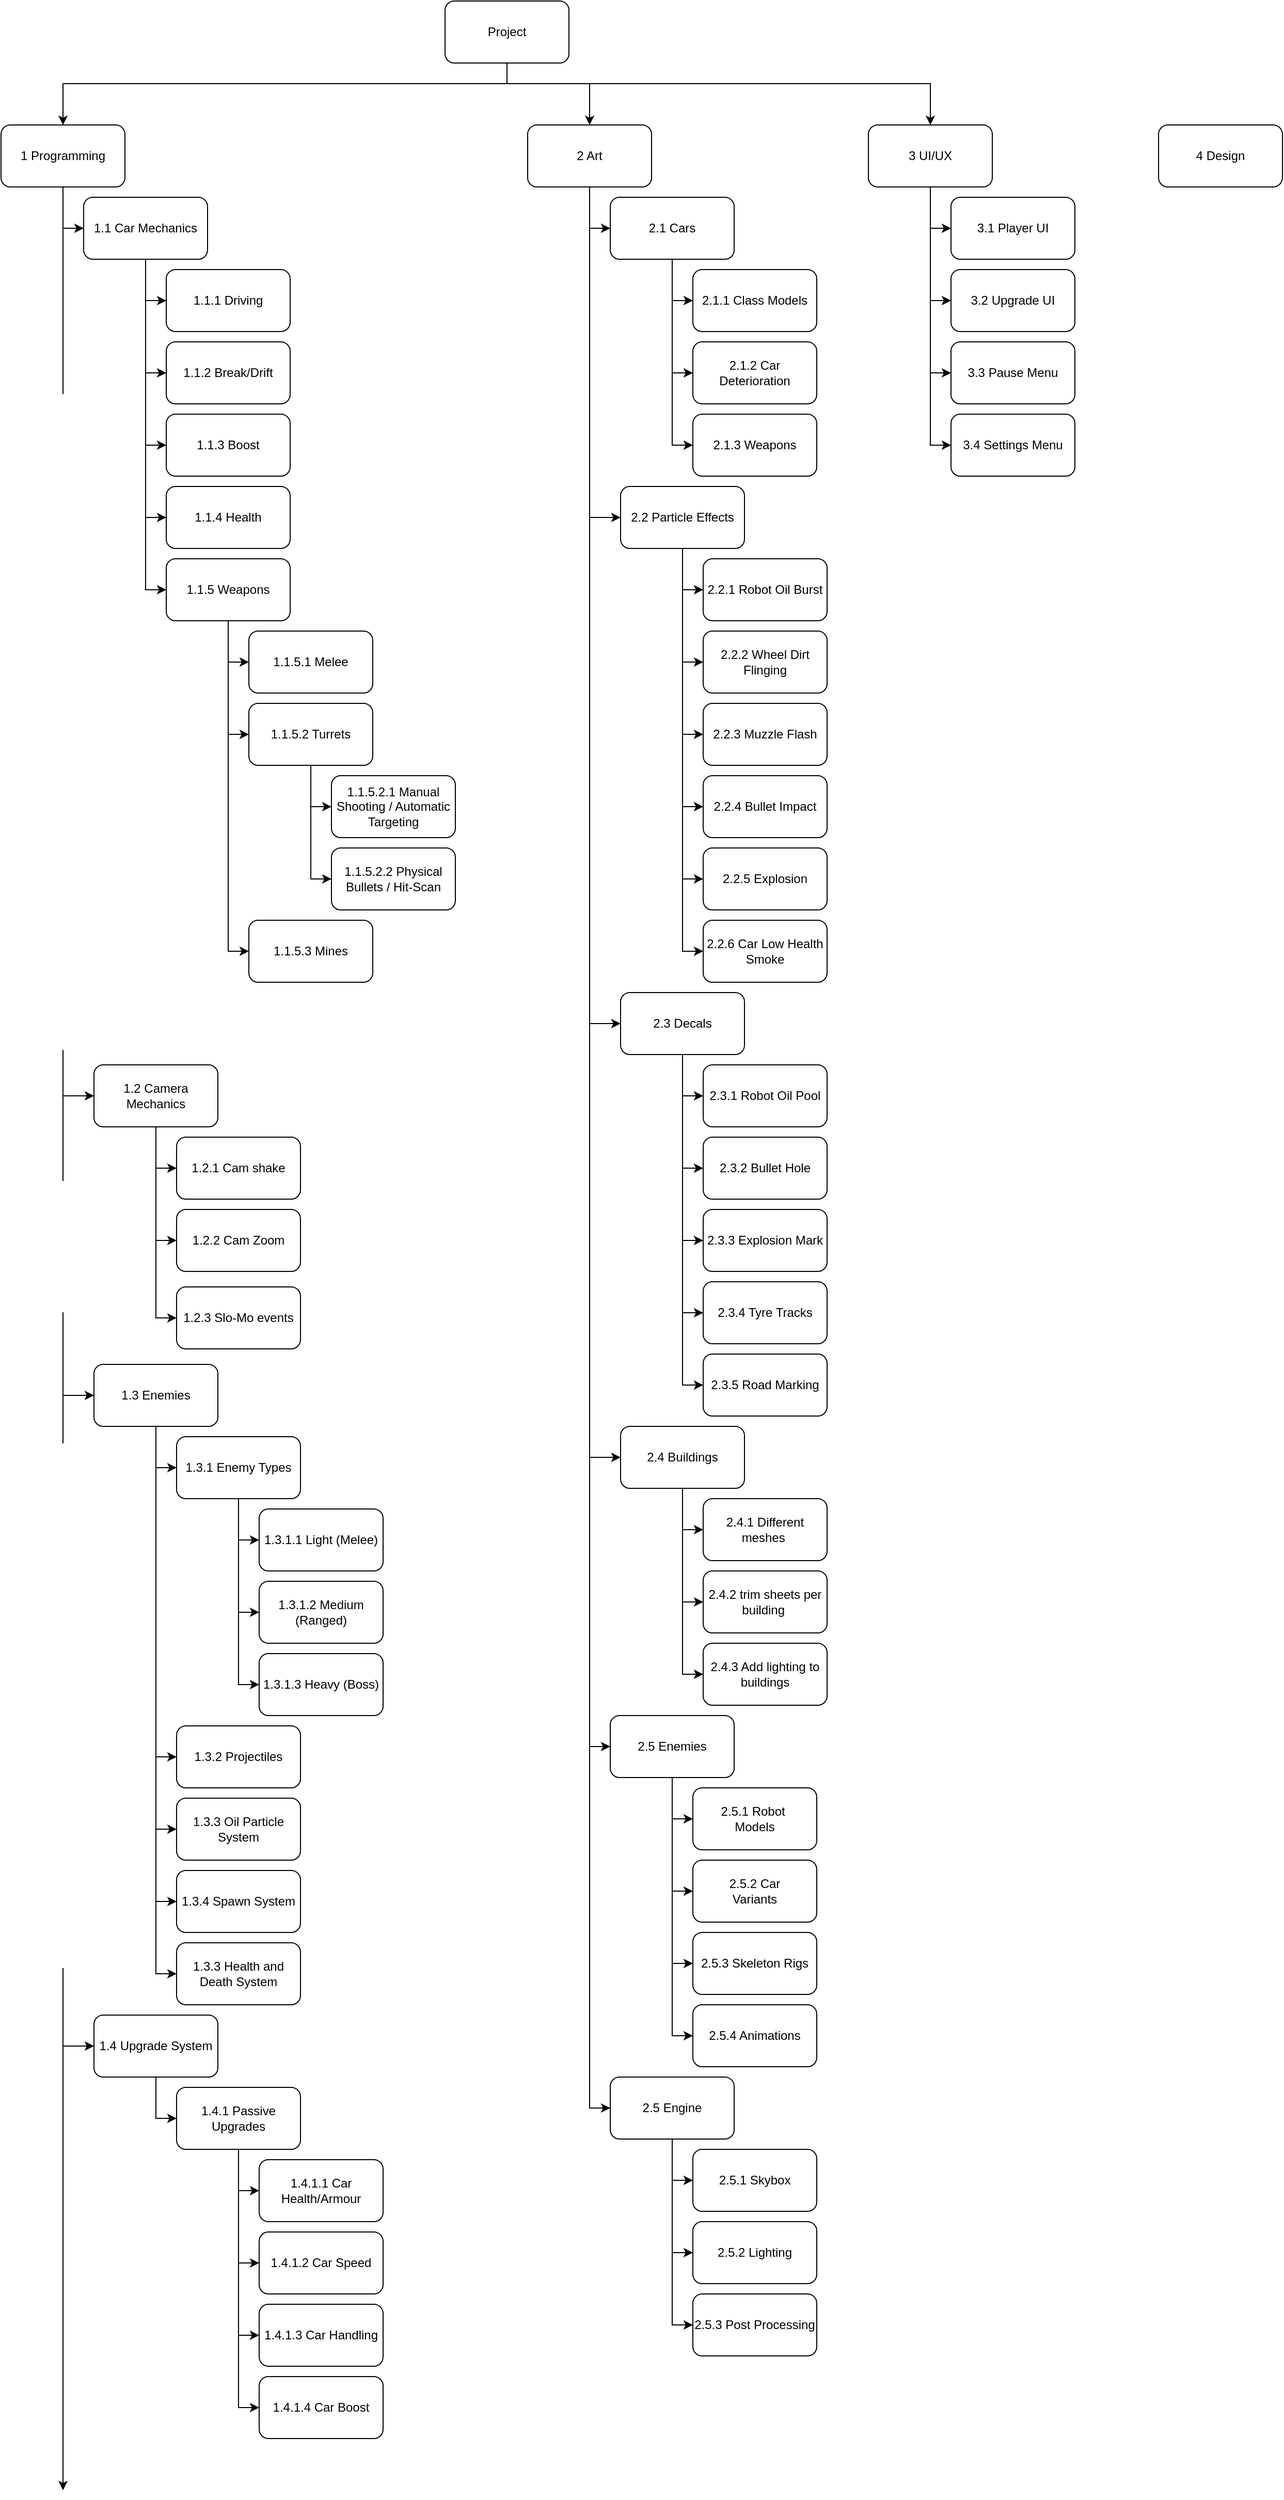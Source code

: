 <mxfile version="24.7.17">
  <diagram id="pvwwQUrMOcKolIaD9RjZ" name="Page-1">
    <mxGraphModel dx="1393" dy="763" grid="1" gridSize="10" guides="1" tooltips="1" connect="1" arrows="1" fold="1" page="1" pageScale="1" pageWidth="827" pageHeight="1169" math="0" shadow="0">
      <root>
        <mxCell id="0" />
        <mxCell id="1" parent="0" />
        <mxCell id="buFqJGUQjfIV5JwptgsI-9" style="edgeStyle=orthogonalEdgeStyle;rounded=0;orthogonalLoop=1;jettySize=auto;html=1;entryX=0;entryY=0.5;entryDx=0;entryDy=0;" parent="1" source="buFqJGUQjfIV5JwptgsI-1" target="buFqJGUQjfIV5JwptgsI-5" edge="1">
          <mxGeometry relative="1" as="geometry" />
        </mxCell>
        <mxCell id="g57Ve-lHUcN1gr9f3cv--34" style="edgeStyle=orthogonalEdgeStyle;rounded=0;orthogonalLoop=1;jettySize=auto;html=1;entryX=0;entryY=0.5;entryDx=0;entryDy=0;" parent="1" source="buFqJGUQjfIV5JwptgsI-1" target="g57Ve-lHUcN1gr9f3cv--35" edge="1">
          <mxGeometry relative="1" as="geometry">
            <mxPoint x="120" y="2000.833" as="targetPoint" />
          </mxGeometry>
        </mxCell>
        <mxCell id="g57Ve-lHUcN1gr9f3cv--50" style="edgeStyle=orthogonalEdgeStyle;rounded=0;orthogonalLoop=1;jettySize=auto;html=1;" parent="1" source="buFqJGUQjfIV5JwptgsI-1" edge="1">
          <mxGeometry relative="1" as="geometry">
            <mxPoint x="120" y="2410" as="targetPoint" />
          </mxGeometry>
        </mxCell>
        <mxCell id="buFqJGUQjfIV5JwptgsI-1" value="1 Programming" style="rounded=1;whiteSpace=wrap;html=1;" parent="1" vertex="1">
          <mxGeometry x="60" y="120" width="120" height="60" as="geometry" />
        </mxCell>
        <mxCell id="tWt80_bKlkRKH3--Gsll-1" style="edgeStyle=orthogonalEdgeStyle;rounded=0;orthogonalLoop=1;jettySize=auto;html=1;exitX=0.5;exitY=1;exitDx=0;exitDy=0;entryX=0;entryY=0.5;entryDx=0;entryDy=0;" parent="1" source="buFqJGUQjfIV5JwptgsI-2" target="tWt80_bKlkRKH3--Gsll-2" edge="1">
          <mxGeometry relative="1" as="geometry">
            <mxPoint x="630" y="1321" as="targetPoint" />
          </mxGeometry>
        </mxCell>
        <mxCell id="Zm_NxnUprEpSF7YcfMTa-1" style="edgeStyle=orthogonalEdgeStyle;rounded=0;orthogonalLoop=1;jettySize=auto;html=1;entryX=0;entryY=0.5;entryDx=0;entryDy=0;" edge="1" parent="1" source="buFqJGUQjfIV5JwptgsI-2" target="Zm_NxnUprEpSF7YcfMTa-2">
          <mxGeometry relative="1" as="geometry">
            <mxPoint x="630" y="1680" as="targetPoint" />
          </mxGeometry>
        </mxCell>
        <mxCell id="Zm_NxnUprEpSF7YcfMTa-15" style="edgeStyle=orthogonalEdgeStyle;rounded=0;orthogonalLoop=1;jettySize=auto;html=1;entryX=0;entryY=0.5;entryDx=0;entryDy=0;" edge="1" parent="1" source="buFqJGUQjfIV5JwptgsI-2" target="Zm_NxnUprEpSF7YcfMTa-16">
          <mxGeometry relative="1" as="geometry">
            <mxPoint x="630" y="2080" as="targetPoint" />
          </mxGeometry>
        </mxCell>
        <mxCell id="buFqJGUQjfIV5JwptgsI-2" value="2 Art" style="rounded=1;whiteSpace=wrap;html=1;" parent="1" vertex="1">
          <mxGeometry x="570" y="120" width="120" height="60" as="geometry" />
        </mxCell>
        <mxCell id="buFqJGUQjfIV5JwptgsI-3" value="3 UI/UX" style="rounded=1;whiteSpace=wrap;html=1;" parent="1" vertex="1">
          <mxGeometry x="900" y="120" width="120" height="60" as="geometry" />
        </mxCell>
        <mxCell id="buFqJGUQjfIV5JwptgsI-4" value="4 Design" style="rounded=1;whiteSpace=wrap;html=1;" parent="1" vertex="1">
          <mxGeometry x="1181" y="120" width="120" height="60" as="geometry" />
        </mxCell>
        <mxCell id="buFqJGUQjfIV5JwptgsI-17" value="" style="edgeStyle=orthogonalEdgeStyle;rounded=0;orthogonalLoop=1;jettySize=auto;html=1;entryX=0;entryY=0.5;entryDx=0;entryDy=0;" parent="1" source="buFqJGUQjfIV5JwptgsI-5" target="buFqJGUQjfIV5JwptgsI-16" edge="1">
          <mxGeometry relative="1" as="geometry" />
        </mxCell>
        <mxCell id="buFqJGUQjfIV5JwptgsI-5" value="1.1 Car Mechanics" style="rounded=1;whiteSpace=wrap;html=1;" parent="1" vertex="1">
          <mxGeometry x="140" y="190" width="120" height="60" as="geometry" />
        </mxCell>
        <mxCell id="buFqJGUQjfIV5JwptgsI-6" value="Project" style="rounded=1;whiteSpace=wrap;html=1;" parent="1" vertex="1">
          <mxGeometry x="490" width="120" height="60" as="geometry" />
        </mxCell>
        <mxCell id="buFqJGUQjfIV5JwptgsI-8" value="" style="endArrow=classic;html=1;rounded=0;exitX=0.5;exitY=1;exitDx=0;exitDy=0;entryX=0.5;entryY=0;entryDx=0;entryDy=0;" parent="1" source="buFqJGUQjfIV5JwptgsI-6" target="buFqJGUQjfIV5JwptgsI-1" edge="1">
          <mxGeometry width="50" height="50" relative="1" as="geometry">
            <mxPoint x="500" y="240" as="sourcePoint" />
            <mxPoint x="550" y="190" as="targetPoint" />
            <Array as="points">
              <mxPoint x="550" y="80" />
              <mxPoint x="120" y="80" />
            </Array>
          </mxGeometry>
        </mxCell>
        <mxCell id="buFqJGUQjfIV5JwptgsI-16" value="1.1.1 Driving" style="rounded=1;whiteSpace=wrap;html=1;" parent="1" vertex="1">
          <mxGeometry x="220" y="260" width="120" height="60" as="geometry" />
        </mxCell>
        <mxCell id="buFqJGUQjfIV5JwptgsI-18" value="" style="edgeStyle=orthogonalEdgeStyle;rounded=0;orthogonalLoop=1;jettySize=auto;html=1;entryX=0;entryY=0.5;entryDx=0;entryDy=0;exitX=0.5;exitY=1;exitDx=0;exitDy=0;" parent="1" source="buFqJGUQjfIV5JwptgsI-5" target="buFqJGUQjfIV5JwptgsI-19" edge="1">
          <mxGeometry relative="1" as="geometry">
            <mxPoint x="200" y="330" as="sourcePoint" />
          </mxGeometry>
        </mxCell>
        <mxCell id="buFqJGUQjfIV5JwptgsI-19" value="1.1.2 Break/Drift" style="rounded=1;whiteSpace=wrap;html=1;" parent="1" vertex="1">
          <mxGeometry x="220" y="330" width="120" height="60" as="geometry" />
        </mxCell>
        <mxCell id="buFqJGUQjfIV5JwptgsI-20" value="" style="edgeStyle=orthogonalEdgeStyle;rounded=0;orthogonalLoop=1;jettySize=auto;html=1;entryX=0;entryY=0.5;entryDx=0;entryDy=0;exitX=0.5;exitY=1;exitDx=0;exitDy=0;" parent="1" source="buFqJGUQjfIV5JwptgsI-5" target="buFqJGUQjfIV5JwptgsI-21" edge="1">
          <mxGeometry relative="1" as="geometry">
            <mxPoint x="200" y="400" as="sourcePoint" />
          </mxGeometry>
        </mxCell>
        <mxCell id="buFqJGUQjfIV5JwptgsI-21" value="1.1.3 Boost" style="rounded=1;whiteSpace=wrap;html=1;" parent="1" vertex="1">
          <mxGeometry x="220" y="400" width="120" height="60" as="geometry" />
        </mxCell>
        <mxCell id="buFqJGUQjfIV5JwptgsI-22" value="" style="edgeStyle=orthogonalEdgeStyle;rounded=0;orthogonalLoop=1;jettySize=auto;html=1;entryX=0;entryY=0.5;entryDx=0;entryDy=0;exitX=0.5;exitY=1;exitDx=0;exitDy=0;" parent="1" source="buFqJGUQjfIV5JwptgsI-5" target="buFqJGUQjfIV5JwptgsI-23" edge="1">
          <mxGeometry relative="1" as="geometry">
            <mxPoint x="200" y="450" as="sourcePoint" />
          </mxGeometry>
        </mxCell>
        <mxCell id="buFqJGUQjfIV5JwptgsI-23" value="1.1.4 Health" style="rounded=1;whiteSpace=wrap;html=1;" parent="1" vertex="1">
          <mxGeometry x="220" y="470" width="120" height="60" as="geometry" />
        </mxCell>
        <mxCell id="buFqJGUQjfIV5JwptgsI-24" value="" style="edgeStyle=orthogonalEdgeStyle;rounded=0;orthogonalLoop=1;jettySize=auto;html=1;entryX=0;entryY=0.5;entryDx=0;entryDy=0;exitX=0.5;exitY=1;exitDx=0;exitDy=0;" parent="1" source="buFqJGUQjfIV5JwptgsI-5" target="buFqJGUQjfIV5JwptgsI-25" edge="1">
          <mxGeometry relative="1" as="geometry">
            <mxPoint x="210" y="560" as="sourcePoint" />
          </mxGeometry>
        </mxCell>
        <mxCell id="buFqJGUQjfIV5JwptgsI-25" value="1.1.5 Weapons" style="rounded=1;whiteSpace=wrap;html=1;" parent="1" vertex="1">
          <mxGeometry x="220" y="540" width="120" height="60" as="geometry" />
        </mxCell>
        <mxCell id="buFqJGUQjfIV5JwptgsI-26" value="" style="edgeStyle=orthogonalEdgeStyle;rounded=0;orthogonalLoop=1;jettySize=auto;html=1;entryX=0;entryY=0.5;entryDx=0;entryDy=0;exitX=0.5;exitY=1;exitDx=0;exitDy=0;" parent="1" source="buFqJGUQjfIV5JwptgsI-25" target="buFqJGUQjfIV5JwptgsI-27" edge="1">
          <mxGeometry relative="1" as="geometry">
            <mxPoint x="274" y="610" as="sourcePoint" />
          </mxGeometry>
        </mxCell>
        <mxCell id="buFqJGUQjfIV5JwptgsI-27" value="1.1.5.1 Melee" style="rounded=1;whiteSpace=wrap;html=1;" parent="1" vertex="1">
          <mxGeometry x="300" y="610" width="120" height="60" as="geometry" />
        </mxCell>
        <mxCell id="buFqJGUQjfIV5JwptgsI-28" value="" style="edgeStyle=orthogonalEdgeStyle;rounded=0;orthogonalLoop=1;jettySize=auto;html=1;entryX=0;entryY=0.5;entryDx=0;entryDy=0;exitX=0.5;exitY=1;exitDx=0;exitDy=0;" parent="1" source="buFqJGUQjfIV5JwptgsI-25" target="buFqJGUQjfIV5JwptgsI-29" edge="1">
          <mxGeometry relative="1" as="geometry">
            <mxPoint x="280" y="670" as="sourcePoint" />
          </mxGeometry>
        </mxCell>
        <mxCell id="buFqJGUQjfIV5JwptgsI-29" value="1.1.5.2 Turrets" style="rounded=1;whiteSpace=wrap;html=1;" parent="1" vertex="1">
          <mxGeometry x="300" y="680" width="120" height="60" as="geometry" />
        </mxCell>
        <mxCell id="buFqJGUQjfIV5JwptgsI-30" value="" style="edgeStyle=orthogonalEdgeStyle;rounded=0;orthogonalLoop=1;jettySize=auto;html=1;entryX=0;entryY=0.5;entryDx=0;entryDy=0;exitX=0.5;exitY=1;exitDx=0;exitDy=0;" parent="1" source="buFqJGUQjfIV5JwptgsI-2" target="buFqJGUQjfIV5JwptgsI-31" edge="1">
          <mxGeometry relative="1" as="geometry">
            <mxPoint x="630" y="290" as="sourcePoint" />
          </mxGeometry>
        </mxCell>
        <mxCell id="buFqJGUQjfIV5JwptgsI-31" value="2.1 Cars" style="rounded=1;whiteSpace=wrap;html=1;" parent="1" vertex="1">
          <mxGeometry x="650" y="190" width="120" height="60" as="geometry" />
        </mxCell>
        <mxCell id="buFqJGUQjfIV5JwptgsI-34" value="" style="edgeStyle=orthogonalEdgeStyle;rounded=0;orthogonalLoop=1;jettySize=auto;html=1;entryX=0;entryY=0.5;entryDx=0;entryDy=0;exitX=0.5;exitY=1;exitDx=0;exitDy=0;" parent="1" source="buFqJGUQjfIV5JwptgsI-31" target="buFqJGUQjfIV5JwptgsI-35" edge="1">
          <mxGeometry relative="1" as="geometry">
            <mxPoint x="700" y="270" as="sourcePoint" />
          </mxGeometry>
        </mxCell>
        <mxCell id="buFqJGUQjfIV5JwptgsI-35" value="2.1.1 Class Models" style="rounded=1;whiteSpace=wrap;html=1;" parent="1" vertex="1">
          <mxGeometry x="730" y="260" width="120" height="60" as="geometry" />
        </mxCell>
        <mxCell id="buFqJGUQjfIV5JwptgsI-36" value="" style="edgeStyle=orthogonalEdgeStyle;rounded=0;orthogonalLoop=1;jettySize=auto;html=1;entryX=0;entryY=0.5;entryDx=0;entryDy=0;exitX=0.5;exitY=1;exitDx=0;exitDy=0;" parent="1" source="buFqJGUQjfIV5JwptgsI-31" target="buFqJGUQjfIV5JwptgsI-37" edge="1">
          <mxGeometry relative="1" as="geometry">
            <mxPoint x="710" y="320" as="sourcePoint" />
          </mxGeometry>
        </mxCell>
        <mxCell id="buFqJGUQjfIV5JwptgsI-37" value="2.1.2 Car Deterioration" style="rounded=1;whiteSpace=wrap;html=1;" parent="1" vertex="1">
          <mxGeometry x="730" y="330" width="120" height="60" as="geometry" />
        </mxCell>
        <mxCell id="buFqJGUQjfIV5JwptgsI-38" value="" style="edgeStyle=orthogonalEdgeStyle;rounded=0;orthogonalLoop=1;jettySize=auto;html=1;entryX=0;entryY=0.5;entryDx=0;entryDy=0;exitX=0.5;exitY=1;exitDx=0;exitDy=0;" parent="1" source="buFqJGUQjfIV5JwptgsI-31" target="buFqJGUQjfIV5JwptgsI-39" edge="1">
          <mxGeometry relative="1" as="geometry">
            <mxPoint x="710" y="390" as="sourcePoint" />
          </mxGeometry>
        </mxCell>
        <mxCell id="buFqJGUQjfIV5JwptgsI-39" value="2.1.3 Weapons" style="rounded=1;whiteSpace=wrap;html=1;" parent="1" vertex="1">
          <mxGeometry x="730" y="400" width="120" height="60" as="geometry" />
        </mxCell>
        <mxCell id="2qCj0dNmz67mReh1wG9u-1" value="" style="edgeStyle=orthogonalEdgeStyle;rounded=0;orthogonalLoop=1;jettySize=auto;html=1;entryX=0;entryY=0.5;entryDx=0;entryDy=0;exitX=0.5;exitY=1;exitDx=0;exitDy=0;" parent="1" source="buFqJGUQjfIV5JwptgsI-29" target="2qCj0dNmz67mReh1wG9u-2" edge="1">
          <mxGeometry relative="1" as="geometry">
            <mxPoint x="344" y="770" as="sourcePoint" />
          </mxGeometry>
        </mxCell>
        <mxCell id="2qCj0dNmz67mReh1wG9u-2" value="1.1.5.2.1 Manual Shooting / Automatic Targeting" style="rounded=1;whiteSpace=wrap;html=1;" parent="1" vertex="1">
          <mxGeometry x="380" y="750" width="120" height="60" as="geometry" />
        </mxCell>
        <mxCell id="2qCj0dNmz67mReh1wG9u-3" value="" style="edgeStyle=orthogonalEdgeStyle;rounded=0;orthogonalLoop=1;jettySize=auto;html=1;entryX=0;entryY=0.5;entryDx=0;entryDy=0;exitX=0.5;exitY=1;exitDx=0;exitDy=0;" parent="1" source="buFqJGUQjfIV5JwptgsI-29" target="2qCj0dNmz67mReh1wG9u-4" edge="1">
          <mxGeometry relative="1" as="geometry">
            <mxPoint x="360" y="810" as="sourcePoint" />
          </mxGeometry>
        </mxCell>
        <mxCell id="2qCj0dNmz67mReh1wG9u-4" value="1.1.5.2.2 Physical Bullets / Hit-Scan" style="rounded=1;whiteSpace=wrap;html=1;" parent="1" vertex="1">
          <mxGeometry x="380" y="820" width="120" height="60" as="geometry" />
        </mxCell>
        <mxCell id="2qCj0dNmz67mReh1wG9u-5" value="" style="edgeStyle=orthogonalEdgeStyle;rounded=0;orthogonalLoop=1;jettySize=auto;html=1;entryX=0;entryY=0.5;entryDx=0;entryDy=0;exitX=0.5;exitY=1;exitDx=0;exitDy=0;" parent="1" source="buFqJGUQjfIV5JwptgsI-25" target="2qCj0dNmz67mReh1wG9u-6" edge="1">
          <mxGeometry relative="1" as="geometry">
            <mxPoint x="280" y="810" as="sourcePoint" />
          </mxGeometry>
        </mxCell>
        <mxCell id="2qCj0dNmz67mReh1wG9u-6" value="1.1.5.3 Mines" style="rounded=1;whiteSpace=wrap;html=1;" parent="1" vertex="1">
          <mxGeometry x="300" y="890" width="120" height="60" as="geometry" />
        </mxCell>
        <mxCell id="2qCj0dNmz67mReh1wG9u-7" value="" style="edgeStyle=orthogonalEdgeStyle;rounded=0;orthogonalLoop=1;jettySize=auto;html=1;entryX=0;entryY=0.5;entryDx=0;entryDy=0;exitX=0.5;exitY=1;exitDx=0;exitDy=0;" parent="1" source="buFqJGUQjfIV5JwptgsI-1" target="2qCj0dNmz67mReh1wG9u-8" edge="1">
          <mxGeometry relative="1" as="geometry">
            <mxPoint x="40" y="1520.0" as="sourcePoint" />
          </mxGeometry>
        </mxCell>
        <mxCell id="g57Ve-lHUcN1gr9f3cv--31" style="edgeStyle=orthogonalEdgeStyle;rounded=0;orthogonalLoop=1;jettySize=auto;html=1;entryX=0;entryY=0.5;entryDx=0;entryDy=0;" parent="1" source="2qCj0dNmz67mReh1wG9u-8" target="g57Ve-lHUcN1gr9f3cv--29" edge="1">
          <mxGeometry relative="1" as="geometry" />
        </mxCell>
        <mxCell id="g57Ve-lHUcN1gr9f3cv--33" style="edgeStyle=orthogonalEdgeStyle;rounded=0;orthogonalLoop=1;jettySize=auto;html=1;entryX=0;entryY=0.5;entryDx=0;entryDy=0;" parent="1" source="2qCj0dNmz67mReh1wG9u-8" target="g57Ve-lHUcN1gr9f3cv--32" edge="1">
          <mxGeometry relative="1" as="geometry" />
        </mxCell>
        <mxCell id="2qCj0dNmz67mReh1wG9u-8" value="1.3 Enemies" style="rounded=1;whiteSpace=wrap;html=1;" parent="1" vertex="1">
          <mxGeometry x="150" y="1320" width="120" height="60" as="geometry" />
        </mxCell>
        <mxCell id="2qCj0dNmz67mReh1wG9u-9" value="" style="edgeStyle=orthogonalEdgeStyle;rounded=0;orthogonalLoop=1;jettySize=auto;html=1;entryX=0;entryY=0.5;entryDx=0;entryDy=0;exitX=0.5;exitY=1;exitDx=0;exitDy=0;" parent="1" source="buFqJGUQjfIV5JwptgsI-2" target="2qCj0dNmz67mReh1wG9u-10" edge="1">
          <mxGeometry relative="1" as="geometry">
            <mxPoint x="640" y="460" as="sourcePoint" />
          </mxGeometry>
        </mxCell>
        <mxCell id="2qCj0dNmz67mReh1wG9u-10" value="2.2 Particle Effects" style="rounded=1;whiteSpace=wrap;html=1;" parent="1" vertex="1">
          <mxGeometry x="660" y="470" width="120" height="60" as="geometry" />
        </mxCell>
        <mxCell id="2qCj0dNmz67mReh1wG9u-11" value="" style="edgeStyle=orthogonalEdgeStyle;rounded=0;orthogonalLoop=1;jettySize=auto;html=1;entryX=0;entryY=0.5;entryDx=0;entryDy=0;exitX=0.5;exitY=1;exitDx=0;exitDy=0;" parent="1" source="2qCj0dNmz67mReh1wG9u-10" target="2qCj0dNmz67mReh1wG9u-12" edge="1">
          <mxGeometry relative="1" as="geometry">
            <mxPoint x="720" y="530" as="sourcePoint" />
          </mxGeometry>
        </mxCell>
        <mxCell id="2qCj0dNmz67mReh1wG9u-12" value="2.2.1 Robot Oil Burst" style="rounded=1;whiteSpace=wrap;html=1;" parent="1" vertex="1">
          <mxGeometry x="740" y="540" width="120" height="60" as="geometry" />
        </mxCell>
        <mxCell id="2qCj0dNmz67mReh1wG9u-13" value="" style="edgeStyle=orthogonalEdgeStyle;rounded=0;orthogonalLoop=1;jettySize=auto;html=1;entryX=0;entryY=0.5;entryDx=0;entryDy=0;exitX=0.5;exitY=1;exitDx=0;exitDy=0;" parent="1" source="2qCj0dNmz67mReh1wG9u-10" target="2qCj0dNmz67mReh1wG9u-14" edge="1">
          <mxGeometry relative="1" as="geometry">
            <mxPoint x="720" y="600" as="sourcePoint" />
          </mxGeometry>
        </mxCell>
        <mxCell id="2qCj0dNmz67mReh1wG9u-14" value="2.2.2 Wheel Dirt Flinging" style="rounded=1;whiteSpace=wrap;html=1;" parent="1" vertex="1">
          <mxGeometry x="740" y="610" width="120" height="60" as="geometry" />
        </mxCell>
        <mxCell id="2qCj0dNmz67mReh1wG9u-15" value="" style="edgeStyle=orthogonalEdgeStyle;rounded=0;orthogonalLoop=1;jettySize=auto;html=1;entryX=0;entryY=0.5;entryDx=0;entryDy=0;exitX=0.5;exitY=1;exitDx=0;exitDy=0;" parent="1" source="2qCj0dNmz67mReh1wG9u-10" target="2qCj0dNmz67mReh1wG9u-16" edge="1">
          <mxGeometry relative="1" as="geometry">
            <mxPoint x="720" y="670" as="sourcePoint" />
          </mxGeometry>
        </mxCell>
        <mxCell id="2qCj0dNmz67mReh1wG9u-16" value="2.2.3 Muzzle Flash" style="rounded=1;whiteSpace=wrap;html=1;" parent="1" vertex="1">
          <mxGeometry x="740" y="680" width="120" height="60" as="geometry" />
        </mxCell>
        <mxCell id="2qCj0dNmz67mReh1wG9u-17" value="" style="edgeStyle=orthogonalEdgeStyle;rounded=0;orthogonalLoop=1;jettySize=auto;html=1;entryX=0;entryY=0.5;entryDx=0;entryDy=0;exitX=0.5;exitY=1;exitDx=0;exitDy=0;" parent="1" source="2qCj0dNmz67mReh1wG9u-10" target="2qCj0dNmz67mReh1wG9u-18" edge="1">
          <mxGeometry relative="1" as="geometry">
            <mxPoint x="720" y="740" as="sourcePoint" />
          </mxGeometry>
        </mxCell>
        <mxCell id="2qCj0dNmz67mReh1wG9u-18" value="2.2.4 Bullet Impact" style="rounded=1;whiteSpace=wrap;html=1;" parent="1" vertex="1">
          <mxGeometry x="740" y="750" width="120" height="60" as="geometry" />
        </mxCell>
        <mxCell id="2qCj0dNmz67mReh1wG9u-19" value="" style="edgeStyle=orthogonalEdgeStyle;rounded=0;orthogonalLoop=1;jettySize=auto;html=1;entryX=0;entryY=0.5;entryDx=0;entryDy=0;exitX=0.5;exitY=1;exitDx=0;exitDy=0;" parent="1" source="2qCj0dNmz67mReh1wG9u-10" target="2qCj0dNmz67mReh1wG9u-20" edge="1">
          <mxGeometry relative="1" as="geometry">
            <mxPoint x="720" y="810" as="sourcePoint" />
          </mxGeometry>
        </mxCell>
        <mxCell id="2qCj0dNmz67mReh1wG9u-20" value="2.2.5 Explosion" style="rounded=1;whiteSpace=wrap;html=1;" parent="1" vertex="1">
          <mxGeometry x="740" y="820" width="120" height="60" as="geometry" />
        </mxCell>
        <mxCell id="2qCj0dNmz67mReh1wG9u-21" value="" style="edgeStyle=orthogonalEdgeStyle;rounded=0;orthogonalLoop=1;jettySize=auto;html=1;entryX=0;entryY=0.5;entryDx=0;entryDy=0;exitX=0.5;exitY=1;exitDx=0;exitDy=0;" parent="1" source="buFqJGUQjfIV5JwptgsI-2" target="2qCj0dNmz67mReh1wG9u-22" edge="1">
          <mxGeometry relative="1" as="geometry">
            <mxPoint x="630" y="600" as="sourcePoint" />
          </mxGeometry>
        </mxCell>
        <mxCell id="Zm_NxnUprEpSF7YcfMTa-13" style="edgeStyle=orthogonalEdgeStyle;rounded=0;orthogonalLoop=1;jettySize=auto;html=1;entryX=0;entryY=0.5;entryDx=0;entryDy=0;" edge="1" parent="1" source="2qCj0dNmz67mReh1wG9u-22" target="Zm_NxnUprEpSF7YcfMTa-14">
          <mxGeometry relative="1" as="geometry">
            <mxPoint x="720" y="1340" as="targetPoint" />
          </mxGeometry>
        </mxCell>
        <mxCell id="2qCj0dNmz67mReh1wG9u-22" value="2.3 Decals" style="rounded=1;whiteSpace=wrap;html=1;" parent="1" vertex="1">
          <mxGeometry x="660" y="960" width="120" height="60" as="geometry" />
        </mxCell>
        <mxCell id="2qCj0dNmz67mReh1wG9u-23" value="" style="edgeStyle=orthogonalEdgeStyle;rounded=0;orthogonalLoop=1;jettySize=auto;html=1;entryX=0;entryY=0.5;entryDx=0;entryDy=0;exitX=0.5;exitY=1;exitDx=0;exitDy=0;" parent="1" source="2qCj0dNmz67mReh1wG9u-22" target="2qCj0dNmz67mReh1wG9u-24" edge="1">
          <mxGeometry relative="1" as="geometry">
            <mxPoint x="700" y="1050" as="sourcePoint" />
          </mxGeometry>
        </mxCell>
        <mxCell id="2qCj0dNmz67mReh1wG9u-24" value="2.3.1 Robot Oil Pool" style="rounded=1;whiteSpace=wrap;html=1;" parent="1" vertex="1">
          <mxGeometry x="740" y="1030" width="120" height="60" as="geometry" />
        </mxCell>
        <mxCell id="2qCj0dNmz67mReh1wG9u-25" value="" style="edgeStyle=orthogonalEdgeStyle;rounded=0;orthogonalLoop=1;jettySize=auto;html=1;entryX=0;entryY=0.5;entryDx=0;entryDy=0;exitX=0.5;exitY=1;exitDx=0;exitDy=0;" parent="1" source="2qCj0dNmz67mReh1wG9u-22" target="2qCj0dNmz67mReh1wG9u-26" edge="1">
          <mxGeometry relative="1" as="geometry">
            <mxPoint x="720" y="1090" as="sourcePoint" />
          </mxGeometry>
        </mxCell>
        <mxCell id="2qCj0dNmz67mReh1wG9u-26" value="2.3.2 Bullet Hole" style="rounded=1;whiteSpace=wrap;html=1;" parent="1" vertex="1">
          <mxGeometry x="740" y="1100" width="120" height="60" as="geometry" />
        </mxCell>
        <mxCell id="2qCj0dNmz67mReh1wG9u-27" value="" style="edgeStyle=orthogonalEdgeStyle;rounded=0;orthogonalLoop=1;jettySize=auto;html=1;entryX=0;entryY=0.5;entryDx=0;entryDy=0;exitX=0.5;exitY=1;exitDx=0;exitDy=0;" parent="1" source="2qCj0dNmz67mReh1wG9u-22" target="2qCj0dNmz67mReh1wG9u-28" edge="1">
          <mxGeometry relative="1" as="geometry">
            <mxPoint x="720" y="1160" as="sourcePoint" />
          </mxGeometry>
        </mxCell>
        <mxCell id="2qCj0dNmz67mReh1wG9u-28" value="2.3.3 Explosion Mark" style="rounded=1;whiteSpace=wrap;html=1;" parent="1" vertex="1">
          <mxGeometry x="740" y="1170" width="120" height="60" as="geometry" />
        </mxCell>
        <mxCell id="2qCj0dNmz67mReh1wG9u-29" value="" style="edgeStyle=orthogonalEdgeStyle;rounded=0;orthogonalLoop=1;jettySize=auto;html=1;entryX=0;entryY=0.5;entryDx=0;entryDy=0;exitX=0.5;exitY=1;exitDx=0;exitDy=0;" parent="1" source="2qCj0dNmz67mReh1wG9u-22" target="2qCj0dNmz67mReh1wG9u-30" edge="1">
          <mxGeometry relative="1" as="geometry">
            <mxPoint x="720" y="1230" as="sourcePoint" />
          </mxGeometry>
        </mxCell>
        <mxCell id="2qCj0dNmz67mReh1wG9u-30" value="2.3.4 Tyre Tracks" style="rounded=1;whiteSpace=wrap;html=1;" parent="1" vertex="1">
          <mxGeometry x="740" y="1240" width="120" height="60" as="geometry" />
        </mxCell>
        <mxCell id="tWt80_bKlkRKH3--Gsll-6" style="edgeStyle=orthogonalEdgeStyle;rounded=0;orthogonalLoop=1;jettySize=auto;html=1;exitX=0.5;exitY=1;exitDx=0;exitDy=0;entryX=0;entryY=0.5;entryDx=0;entryDy=0;" parent="1" source="tWt80_bKlkRKH3--Gsll-2" target="tWt80_bKlkRKH3--Gsll-5" edge="1">
          <mxGeometry relative="1" as="geometry" />
        </mxCell>
        <mxCell id="tWt80_bKlkRKH3--Gsll-9" style="edgeStyle=orthogonalEdgeStyle;rounded=0;orthogonalLoop=1;jettySize=auto;html=1;exitX=0.5;exitY=1;exitDx=0;exitDy=0;entryX=0;entryY=0.5;entryDx=0;entryDy=0;" parent="1" source="tWt80_bKlkRKH3--Gsll-2" target="tWt80_bKlkRKH3--Gsll-8" edge="1">
          <mxGeometry relative="1" as="geometry" />
        </mxCell>
        <mxCell id="tWt80_bKlkRKH3--Gsll-10" style="edgeStyle=orthogonalEdgeStyle;rounded=0;orthogonalLoop=1;jettySize=auto;html=1;exitX=0.5;exitY=1;exitDx=0;exitDy=0;entryX=0;entryY=0.5;entryDx=0;entryDy=0;" parent="1" source="tWt80_bKlkRKH3--Gsll-2" target="tWt80_bKlkRKH3--Gsll-11" edge="1">
          <mxGeometry relative="1" as="geometry">
            <mxPoint x="720" y="1570" as="targetPoint" />
          </mxGeometry>
        </mxCell>
        <mxCell id="tWt80_bKlkRKH3--Gsll-2" value="2.4 Buildings" style="rounded=1;whiteSpace=wrap;html=1;" parent="1" vertex="1">
          <mxGeometry x="660" y="1380" width="120" height="60" as="geometry" />
        </mxCell>
        <mxCell id="tWt80_bKlkRKH3--Gsll-5" value="2.4.1 Different meshes&amp;nbsp;" style="rounded=1;whiteSpace=wrap;html=1;" parent="1" vertex="1">
          <mxGeometry x="740" y="1450" width="120" height="60" as="geometry" />
        </mxCell>
        <mxCell id="tWt80_bKlkRKH3--Gsll-8" value="2.4.2 trim sheets per building&amp;nbsp;" style="rounded=1;whiteSpace=wrap;html=1;" parent="1" vertex="1">
          <mxGeometry x="740" y="1520" width="120" height="60" as="geometry" />
        </mxCell>
        <mxCell id="tWt80_bKlkRKH3--Gsll-11" value="2.4.3 Add lighting to buildings" style="rounded=1;whiteSpace=wrap;html=1;" parent="1" vertex="1">
          <mxGeometry x="740" y="1590" width="120" height="60" as="geometry" />
        </mxCell>
        <mxCell id="I1aEzilDOxCqesVj3jfa-1" style="edgeStyle=orthogonalEdgeStyle;rounded=0;orthogonalLoop=1;jettySize=auto;html=1;entryX=0;entryY=0.5;entryDx=0;entryDy=0;exitX=0.5;exitY=1;exitDx=0;exitDy=0;" parent="1" source="buFqJGUQjfIV5JwptgsI-1" target="I1aEzilDOxCqesVj3jfa-2" edge="1">
          <mxGeometry relative="1" as="geometry">
            <mxPoint x="130" y="1020" as="sourcePoint" />
          </mxGeometry>
        </mxCell>
        <mxCell id="I1aEzilDOxCqesVj3jfa-2" value="1.2 Camera Mechanics" style="rounded=1;whiteSpace=wrap;html=1;" parent="1" vertex="1">
          <mxGeometry x="150" y="1030" width="120" height="60" as="geometry" />
        </mxCell>
        <mxCell id="g57Ve-lHUcN1gr9f3cv--1" value="" style="endArrow=classic;html=1;rounded=0;exitX=0.5;exitY=1;exitDx=0;exitDy=0;entryX=0.5;entryY=0;entryDx=0;entryDy=0;" parent="1" source="buFqJGUQjfIV5JwptgsI-6" target="buFqJGUQjfIV5JwptgsI-2" edge="1">
          <mxGeometry width="50" height="50" relative="1" as="geometry">
            <mxPoint x="520" y="340" as="sourcePoint" />
            <mxPoint x="570" y="290" as="targetPoint" />
            <Array as="points">
              <mxPoint x="550" y="80" />
              <mxPoint x="630" y="80" />
            </Array>
          </mxGeometry>
        </mxCell>
        <mxCell id="g57Ve-lHUcN1gr9f3cv--4" value="" style="edgeStyle=orthogonalEdgeStyle;rounded=0;orthogonalLoop=1;jettySize=auto;html=1;entryX=0;entryY=0.5;entryDx=0;entryDy=0;exitX=0.5;exitY=1;exitDx=0;exitDy=0;" parent="1" source="I1aEzilDOxCqesVj3jfa-2" target="g57Ve-lHUcN1gr9f3cv--5" edge="1">
          <mxGeometry relative="1" as="geometry">
            <mxPoint x="200" y="1120.0" as="sourcePoint" />
          </mxGeometry>
        </mxCell>
        <mxCell id="g57Ve-lHUcN1gr9f3cv--5" value="1.2.1 Cam shake" style="rounded=1;whiteSpace=wrap;html=1;" parent="1" vertex="1">
          <mxGeometry x="230" y="1100" width="120" height="60" as="geometry" />
        </mxCell>
        <mxCell id="g57Ve-lHUcN1gr9f3cv--6" value="" style="edgeStyle=orthogonalEdgeStyle;rounded=0;orthogonalLoop=1;jettySize=auto;html=1;entryX=0;entryY=0.5;entryDx=0;entryDy=0;exitX=0.5;exitY=1;exitDx=0;exitDy=0;" parent="1" source="I1aEzilDOxCqesVj3jfa-2" target="g57Ve-lHUcN1gr9f3cv--7" edge="1">
          <mxGeometry relative="1" as="geometry">
            <mxPoint x="210" y="1160.0" as="sourcePoint" />
          </mxGeometry>
        </mxCell>
        <mxCell id="g57Ve-lHUcN1gr9f3cv--7" value="1.2.2 Cam Zoom" style="rounded=1;whiteSpace=wrap;html=1;" parent="1" vertex="1">
          <mxGeometry x="230" y="1170" width="120" height="60" as="geometry" />
        </mxCell>
        <mxCell id="g57Ve-lHUcN1gr9f3cv--8" value="" style="edgeStyle=orthogonalEdgeStyle;rounded=0;orthogonalLoop=1;jettySize=auto;html=1;entryX=0;entryY=0.5;entryDx=0;entryDy=0;exitX=0.5;exitY=1;exitDx=0;exitDy=0;" parent="1" source="I1aEzilDOxCqesVj3jfa-2" target="g57Ve-lHUcN1gr9f3cv--9" edge="1">
          <mxGeometry relative="1" as="geometry">
            <mxPoint x="210" y="1235.0" as="sourcePoint" />
          </mxGeometry>
        </mxCell>
        <mxCell id="g57Ve-lHUcN1gr9f3cv--9" value="1.2.3 Slo-Mo events" style="rounded=1;whiteSpace=wrap;html=1;" parent="1" vertex="1">
          <mxGeometry x="230" y="1245" width="120" height="60" as="geometry" />
        </mxCell>
        <mxCell id="g57Ve-lHUcN1gr9f3cv--10" value="" style="edgeStyle=orthogonalEdgeStyle;rounded=0;orthogonalLoop=1;jettySize=auto;html=1;entryX=0;entryY=0.5;entryDx=0;entryDy=0;exitX=0.5;exitY=1;exitDx=0;exitDy=0;" parent="1" source="2qCj0dNmz67mReh1wG9u-8" target="g57Ve-lHUcN1gr9f3cv--11" edge="1">
          <mxGeometry relative="1" as="geometry">
            <mxPoint x="190" y="1400.0" as="sourcePoint" />
          </mxGeometry>
        </mxCell>
        <mxCell id="g57Ve-lHUcN1gr9f3cv--11" value="1.3.1 Enemy Types" style="rounded=1;whiteSpace=wrap;html=1;" parent="1" vertex="1">
          <mxGeometry x="230" y="1390" width="120" height="60" as="geometry" />
        </mxCell>
        <mxCell id="g57Ve-lHUcN1gr9f3cv--12" value="" style="edgeStyle=orthogonalEdgeStyle;rounded=0;orthogonalLoop=1;jettySize=auto;html=1;entryX=0;entryY=0.5;entryDx=0;entryDy=0;exitX=0.5;exitY=1;exitDx=0;exitDy=0;" parent="1" source="g57Ve-lHUcN1gr9f3cv--11" target="g57Ve-lHUcN1gr9f3cv--13" edge="1">
          <mxGeometry relative="1" as="geometry">
            <mxPoint x="300" y="1490.0" as="sourcePoint" />
          </mxGeometry>
        </mxCell>
        <mxCell id="g57Ve-lHUcN1gr9f3cv--13" value="1.3.1.1 Light (Melee)" style="rounded=1;whiteSpace=wrap;html=1;" parent="1" vertex="1">
          <mxGeometry x="310" y="1460" width="120" height="60" as="geometry" />
        </mxCell>
        <mxCell id="g57Ve-lHUcN1gr9f3cv--14" value="" style="edgeStyle=orthogonalEdgeStyle;rounded=0;orthogonalLoop=1;jettySize=auto;html=1;entryX=0;entryY=0.5;entryDx=0;entryDy=0;exitX=0.5;exitY=1;exitDx=0;exitDy=0;" parent="1" source="g57Ve-lHUcN1gr9f3cv--11" target="g57Ve-lHUcN1gr9f3cv--15" edge="1">
          <mxGeometry relative="1" as="geometry">
            <mxPoint x="290" y="1520.0" as="sourcePoint" />
          </mxGeometry>
        </mxCell>
        <mxCell id="g57Ve-lHUcN1gr9f3cv--15" value="1.3.1.2 Medium (Ranged)" style="rounded=1;whiteSpace=wrap;html=1;" parent="1" vertex="1">
          <mxGeometry x="310" y="1530" width="120" height="60" as="geometry" />
        </mxCell>
        <mxCell id="g57Ve-lHUcN1gr9f3cv--16" value="" style="edgeStyle=orthogonalEdgeStyle;rounded=0;orthogonalLoop=1;jettySize=auto;html=1;entryX=0;entryY=0.5;entryDx=0;entryDy=0;exitX=0.5;exitY=1;exitDx=0;exitDy=0;" parent="1" source="g57Ve-lHUcN1gr9f3cv--11" target="g57Ve-lHUcN1gr9f3cv--17" edge="1">
          <mxGeometry relative="1" as="geometry">
            <mxPoint x="290" y="1590.0" as="sourcePoint" />
          </mxGeometry>
        </mxCell>
        <mxCell id="g57Ve-lHUcN1gr9f3cv--17" value="1.3.1.3 Heavy (Boss)" style="rounded=1;whiteSpace=wrap;html=1;" parent="1" vertex="1">
          <mxGeometry x="310" y="1600" width="120" height="60" as="geometry" />
        </mxCell>
        <mxCell id="g57Ve-lHUcN1gr9f3cv--18" value="" style="edgeStyle=orthogonalEdgeStyle;rounded=0;orthogonalLoop=1;jettySize=auto;html=1;entryX=0;entryY=0.5;entryDx=0;entryDy=0;exitX=0.5;exitY=1;exitDx=0;exitDy=0;" parent="1" source="2qCj0dNmz67mReh1wG9u-8" target="g57Ve-lHUcN1gr9f3cv--19" edge="1">
          <mxGeometry relative="1" as="geometry">
            <mxPoint x="210" y="1684.0" as="sourcePoint" />
          </mxGeometry>
        </mxCell>
        <mxCell id="g57Ve-lHUcN1gr9f3cv--19" value="1.3.2 Projectiles" style="rounded=1;whiteSpace=wrap;html=1;" parent="1" vertex="1">
          <mxGeometry x="230" y="1670" width="120" height="60" as="geometry" />
        </mxCell>
        <mxCell id="g57Ve-lHUcN1gr9f3cv--20" value="" style="edgeStyle=orthogonalEdgeStyle;rounded=0;orthogonalLoop=1;jettySize=auto;html=1;entryX=0;entryY=0.5;entryDx=0;entryDy=0;exitX=0.5;exitY=1;exitDx=0;exitDy=0;" parent="1" source="2qCj0dNmz67mReh1wG9u-8" target="g57Ve-lHUcN1gr9f3cv--21" edge="1">
          <mxGeometry relative="1" as="geometry">
            <mxPoint x="210" y="1730.0" as="sourcePoint" />
          </mxGeometry>
        </mxCell>
        <mxCell id="g57Ve-lHUcN1gr9f3cv--21" value="1.3.3 Oil Particle System" style="rounded=1;whiteSpace=wrap;html=1;" parent="1" vertex="1">
          <mxGeometry x="230" y="1740" width="120" height="60" as="geometry" />
        </mxCell>
        <mxCell id="g57Ve-lHUcN1gr9f3cv--29" value="1.3.4 Spawn System" style="rounded=1;whiteSpace=wrap;html=1;" parent="1" vertex="1">
          <mxGeometry x="230" y="1810" width="120" height="60" as="geometry" />
        </mxCell>
        <mxCell id="g57Ve-lHUcN1gr9f3cv--32" value="1.3.3 Health and Death System" style="rounded=1;whiteSpace=wrap;html=1;" parent="1" vertex="1">
          <mxGeometry x="230" y="1880" width="120" height="60" as="geometry" />
        </mxCell>
        <mxCell id="g57Ve-lHUcN1gr9f3cv--37" style="edgeStyle=orthogonalEdgeStyle;rounded=0;orthogonalLoop=1;jettySize=auto;html=1;exitX=0.5;exitY=1;exitDx=0;exitDy=0;entryX=0;entryY=0.5;entryDx=0;entryDy=0;" parent="1" source="g57Ve-lHUcN1gr9f3cv--35" target="g57Ve-lHUcN1gr9f3cv--36" edge="1">
          <mxGeometry relative="1" as="geometry" />
        </mxCell>
        <mxCell id="g57Ve-lHUcN1gr9f3cv--35" value="1.4 Upgrade System" style="rounded=1;whiteSpace=wrap;html=1;" parent="1" vertex="1">
          <mxGeometry x="150" y="1950" width="120" height="60" as="geometry" />
        </mxCell>
        <mxCell id="g57Ve-lHUcN1gr9f3cv--39" style="edgeStyle=orthogonalEdgeStyle;rounded=0;orthogonalLoop=1;jettySize=auto;html=1;exitX=0.5;exitY=1;exitDx=0;exitDy=0;entryX=0;entryY=0.5;entryDx=0;entryDy=0;" parent="1" source="g57Ve-lHUcN1gr9f3cv--36" target="g57Ve-lHUcN1gr9f3cv--38" edge="1">
          <mxGeometry relative="1" as="geometry" />
        </mxCell>
        <mxCell id="g57Ve-lHUcN1gr9f3cv--41" style="edgeStyle=orthogonalEdgeStyle;rounded=0;orthogonalLoop=1;jettySize=auto;html=1;entryX=0;entryY=0.5;entryDx=0;entryDy=0;" parent="1" source="g57Ve-lHUcN1gr9f3cv--36" target="g57Ve-lHUcN1gr9f3cv--40" edge="1">
          <mxGeometry relative="1" as="geometry" />
        </mxCell>
        <mxCell id="g57Ve-lHUcN1gr9f3cv--44" style="edgeStyle=orthogonalEdgeStyle;rounded=0;orthogonalLoop=1;jettySize=auto;html=1;entryX=0;entryY=0.5;entryDx=0;entryDy=0;" parent="1" source="g57Ve-lHUcN1gr9f3cv--36" target="g57Ve-lHUcN1gr9f3cv--42" edge="1">
          <mxGeometry relative="1" as="geometry" />
        </mxCell>
        <mxCell id="g57Ve-lHUcN1gr9f3cv--45" style="edgeStyle=orthogonalEdgeStyle;rounded=0;orthogonalLoop=1;jettySize=auto;html=1;entryX=0;entryY=0.5;entryDx=0;entryDy=0;" parent="1" source="g57Ve-lHUcN1gr9f3cv--36" target="g57Ve-lHUcN1gr9f3cv--43" edge="1">
          <mxGeometry relative="1" as="geometry" />
        </mxCell>
        <mxCell id="g57Ve-lHUcN1gr9f3cv--36" value="1.4.1 Passive Upgrades" style="rounded=1;whiteSpace=wrap;html=1;" parent="1" vertex="1">
          <mxGeometry x="230" y="2020" width="120" height="60" as="geometry" />
        </mxCell>
        <mxCell id="g57Ve-lHUcN1gr9f3cv--38" value="1.4.1.1 Car Health/Armour" style="rounded=1;whiteSpace=wrap;html=1;" parent="1" vertex="1">
          <mxGeometry x="310" y="2090" width="120" height="60" as="geometry" />
        </mxCell>
        <mxCell id="g57Ve-lHUcN1gr9f3cv--40" value="1.4.1.2 Car Speed" style="rounded=1;whiteSpace=wrap;html=1;" parent="1" vertex="1">
          <mxGeometry x="310" y="2160" width="120" height="60" as="geometry" />
        </mxCell>
        <mxCell id="g57Ve-lHUcN1gr9f3cv--42" value="1.4.1.3 Car Handling" style="rounded=1;whiteSpace=wrap;html=1;" parent="1" vertex="1">
          <mxGeometry x="310" y="2230" width="120" height="60" as="geometry" />
        </mxCell>
        <mxCell id="g57Ve-lHUcN1gr9f3cv--43" value="1.4.1.4 Car Boost" style="rounded=1;whiteSpace=wrap;html=1;" parent="1" vertex="1">
          <mxGeometry x="310" y="2300" width="120" height="60" as="geometry" />
        </mxCell>
        <mxCell id="UALgflYM0Sfzme5idUM0-3" style="edgeStyle=orthogonalEdgeStyle;rounded=0;orthogonalLoop=1;jettySize=auto;html=1;entryX=0;entryY=0.5;entryDx=0;entryDy=0;exitX=0.5;exitY=1;exitDx=0;exitDy=0;" parent="1" source="buFqJGUQjfIV5JwptgsI-3" target="UALgflYM0Sfzme5idUM0-9" edge="1">
          <mxGeometry relative="1" as="geometry">
            <mxPoint x="1000" y="340" as="sourcePoint" />
          </mxGeometry>
        </mxCell>
        <mxCell id="UALgflYM0Sfzme5idUM0-4" style="edgeStyle=orthogonalEdgeStyle;rounded=0;orthogonalLoop=1;jettySize=auto;html=1;entryX=0;entryY=0.5;entryDx=0;entryDy=0;exitX=0.5;exitY=1;exitDx=0;exitDy=0;" parent="1" source="buFqJGUQjfIV5JwptgsI-3" target="UALgflYM0Sfzme5idUM0-10" edge="1">
          <mxGeometry relative="1" as="geometry">
            <mxPoint x="1000" y="340" as="sourcePoint" />
          </mxGeometry>
        </mxCell>
        <mxCell id="UALgflYM0Sfzme5idUM0-5" style="edgeStyle=orthogonalEdgeStyle;rounded=0;orthogonalLoop=1;jettySize=auto;html=1;entryX=0;entryY=0.5;entryDx=0;entryDy=0;exitX=0.5;exitY=1;exitDx=0;exitDy=0;" parent="1" source="buFqJGUQjfIV5JwptgsI-3" target="UALgflYM0Sfzme5idUM0-11" edge="1">
          <mxGeometry relative="1" as="geometry">
            <mxPoint x="1000" y="340" as="sourcePoint" />
          </mxGeometry>
        </mxCell>
        <mxCell id="UALgflYM0Sfzme5idUM0-6" style="edgeStyle=orthogonalEdgeStyle;rounded=0;orthogonalLoop=1;jettySize=auto;html=1;entryX=0;entryY=0.5;entryDx=0;entryDy=0;exitX=0.5;exitY=1;exitDx=0;exitDy=0;" parent="1" source="buFqJGUQjfIV5JwptgsI-3" target="UALgflYM0Sfzme5idUM0-12" edge="1">
          <mxGeometry relative="1" as="geometry">
            <mxPoint x="910" y="360" as="sourcePoint" />
          </mxGeometry>
        </mxCell>
        <mxCell id="UALgflYM0Sfzme5idUM0-8" style="edgeStyle=orthogonalEdgeStyle;rounded=0;orthogonalLoop=1;jettySize=auto;html=1;exitX=0.5;exitY=1;exitDx=0;exitDy=0;" parent="1" edge="1">
          <mxGeometry relative="1" as="geometry">
            <mxPoint x="1000" y="340" as="sourcePoint" />
            <mxPoint x="1000" y="340" as="targetPoint" />
          </mxGeometry>
        </mxCell>
        <mxCell id="UALgflYM0Sfzme5idUM0-9" value="3.1 Player UI" style="rounded=1;whiteSpace=wrap;html=1;" parent="1" vertex="1">
          <mxGeometry x="980" y="190" width="120" height="60" as="geometry" />
        </mxCell>
        <mxCell id="UALgflYM0Sfzme5idUM0-10" value="3.2 Upgrade UI" style="rounded=1;whiteSpace=wrap;html=1;" parent="1" vertex="1">
          <mxGeometry x="980" y="260" width="120" height="60" as="geometry" />
        </mxCell>
        <mxCell id="UALgflYM0Sfzme5idUM0-11" value="3.3 Pause Menu" style="rounded=1;whiteSpace=wrap;html=1;" parent="1" vertex="1">
          <mxGeometry x="980" y="330" width="120" height="60" as="geometry" />
        </mxCell>
        <mxCell id="UALgflYM0Sfzme5idUM0-12" value="3.4 Settings Menu" style="rounded=1;whiteSpace=wrap;html=1;" parent="1" vertex="1">
          <mxGeometry x="980" y="400" width="120" height="60" as="geometry" />
        </mxCell>
        <mxCell id="UALgflYM0Sfzme5idUM0-13" value="" style="edgeStyle=orthogonalEdgeStyle;rounded=0;orthogonalLoop=1;jettySize=auto;html=1;entryX=0;entryY=0.5;entryDx=0;entryDy=0;exitX=0.5;exitY=1;exitDx=0;exitDy=0;" parent="1" source="2qCj0dNmz67mReh1wG9u-10" target="UALgflYM0Sfzme5idUM0-14" edge="1">
          <mxGeometry relative="1" as="geometry">
            <mxPoint x="720" y="600" as="sourcePoint" />
          </mxGeometry>
        </mxCell>
        <mxCell id="UALgflYM0Sfzme5idUM0-14" value="2.2.6 Car Low Health Smoke" style="rounded=1;whiteSpace=wrap;html=1;" parent="1" vertex="1">
          <mxGeometry x="740" y="890" width="120" height="60" as="geometry" />
        </mxCell>
        <mxCell id="UALgflYM0Sfzme5idUM0-18" style="edgeStyle=orthogonalEdgeStyle;rounded=0;orthogonalLoop=1;jettySize=auto;html=1;entryX=0.5;entryY=0;entryDx=0;entryDy=0;exitX=0.5;exitY=1;exitDx=0;exitDy=0;" parent="1" source="buFqJGUQjfIV5JwptgsI-6" target="buFqJGUQjfIV5JwptgsI-3" edge="1">
          <mxGeometry relative="1" as="geometry">
            <mxPoint x="879" y="80" as="sourcePoint" />
            <mxPoint x="899" y="330" as="targetPoint" />
            <Array as="points">
              <mxPoint x="550" y="80" />
              <mxPoint x="960" y="80" />
            </Array>
          </mxGeometry>
        </mxCell>
        <mxCell id="Zm_NxnUprEpSF7YcfMTa-4" style="edgeStyle=orthogonalEdgeStyle;rounded=0;orthogonalLoop=1;jettySize=auto;html=1;entryX=0;entryY=0.5;entryDx=0;entryDy=0;" edge="1" parent="1" source="Zm_NxnUprEpSF7YcfMTa-2" target="Zm_NxnUprEpSF7YcfMTa-3">
          <mxGeometry relative="1" as="geometry" />
        </mxCell>
        <mxCell id="Zm_NxnUprEpSF7YcfMTa-6" style="edgeStyle=orthogonalEdgeStyle;rounded=0;orthogonalLoop=1;jettySize=auto;html=1;entryX=0;entryY=0.5;entryDx=0;entryDy=0;" edge="1" parent="1" source="Zm_NxnUprEpSF7YcfMTa-2" target="Zm_NxnUprEpSF7YcfMTa-5">
          <mxGeometry relative="1" as="geometry" />
        </mxCell>
        <mxCell id="Zm_NxnUprEpSF7YcfMTa-8" style="edgeStyle=orthogonalEdgeStyle;rounded=0;orthogonalLoop=1;jettySize=auto;html=1;entryX=0;entryY=0.5;entryDx=0;entryDy=0;" edge="1" parent="1" source="Zm_NxnUprEpSF7YcfMTa-2" target="Zm_NxnUprEpSF7YcfMTa-7">
          <mxGeometry relative="1" as="geometry" />
        </mxCell>
        <mxCell id="Zm_NxnUprEpSF7YcfMTa-12" style="edgeStyle=orthogonalEdgeStyle;rounded=0;orthogonalLoop=1;jettySize=auto;html=1;entryX=0;entryY=0.5;entryDx=0;entryDy=0;" edge="1" parent="1" source="Zm_NxnUprEpSF7YcfMTa-2" target="Zm_NxnUprEpSF7YcfMTa-11">
          <mxGeometry relative="1" as="geometry" />
        </mxCell>
        <mxCell id="Zm_NxnUprEpSF7YcfMTa-2" value="2.5 Enemies" style="rounded=1;whiteSpace=wrap;html=1;" vertex="1" parent="1">
          <mxGeometry x="650" y="1660" width="120" height="60" as="geometry" />
        </mxCell>
        <mxCell id="Zm_NxnUprEpSF7YcfMTa-3" value="2.5.1 Robot&amp;nbsp;&lt;div&gt;Models&lt;/div&gt;" style="rounded=1;whiteSpace=wrap;html=1;" vertex="1" parent="1">
          <mxGeometry x="730" y="1730" width="120" height="60" as="geometry" />
        </mxCell>
        <mxCell id="Zm_NxnUprEpSF7YcfMTa-5" value="2.5.3 Skeleton Rigs" style="rounded=1;whiteSpace=wrap;html=1;" vertex="1" parent="1">
          <mxGeometry x="730" y="1870" width="120" height="60" as="geometry" />
        </mxCell>
        <mxCell id="Zm_NxnUprEpSF7YcfMTa-7" value="2.5.4 Animations" style="rounded=1;whiteSpace=wrap;html=1;" vertex="1" parent="1">
          <mxGeometry x="730" y="1940" width="120" height="60" as="geometry" />
        </mxCell>
        <mxCell id="Zm_NxnUprEpSF7YcfMTa-11" value="2.5.2 Car&lt;div&gt;Variants&lt;/div&gt;" style="rounded=1;whiteSpace=wrap;html=1;" vertex="1" parent="1">
          <mxGeometry x="730" y="1800" width="120" height="60" as="geometry" />
        </mxCell>
        <mxCell id="Zm_NxnUprEpSF7YcfMTa-14" value="2.3.5 Road Marking" style="rounded=1;whiteSpace=wrap;html=1;" vertex="1" parent="1">
          <mxGeometry x="740" y="1310" width="120" height="60" as="geometry" />
        </mxCell>
        <mxCell id="Zm_NxnUprEpSF7YcfMTa-18" style="edgeStyle=orthogonalEdgeStyle;rounded=0;orthogonalLoop=1;jettySize=auto;html=1;entryX=0;entryY=0.5;entryDx=0;entryDy=0;" edge="1" parent="1" source="Zm_NxnUprEpSF7YcfMTa-16" target="Zm_NxnUprEpSF7YcfMTa-17">
          <mxGeometry relative="1" as="geometry" />
        </mxCell>
        <mxCell id="Zm_NxnUprEpSF7YcfMTa-20" style="edgeStyle=orthogonalEdgeStyle;rounded=0;orthogonalLoop=1;jettySize=auto;html=1;entryX=0;entryY=0.5;entryDx=0;entryDy=0;" edge="1" parent="1" source="Zm_NxnUprEpSF7YcfMTa-16" target="Zm_NxnUprEpSF7YcfMTa-19">
          <mxGeometry relative="1" as="geometry" />
        </mxCell>
        <mxCell id="Zm_NxnUprEpSF7YcfMTa-21" style="edgeStyle=orthogonalEdgeStyle;rounded=0;orthogonalLoop=1;jettySize=auto;html=1;entryX=0;entryY=0.5;entryDx=0;entryDy=0;" edge="1" parent="1" source="Zm_NxnUprEpSF7YcfMTa-16" target="Zm_NxnUprEpSF7YcfMTa-22">
          <mxGeometry relative="1" as="geometry">
            <mxPoint x="710" y="2250" as="targetPoint" />
          </mxGeometry>
        </mxCell>
        <mxCell id="Zm_NxnUprEpSF7YcfMTa-16" value="2.5 Engine" style="rounded=1;whiteSpace=wrap;html=1;" vertex="1" parent="1">
          <mxGeometry x="650" y="2010" width="120" height="60" as="geometry" />
        </mxCell>
        <mxCell id="Zm_NxnUprEpSF7YcfMTa-17" value="2.5.1 Skybox" style="rounded=1;whiteSpace=wrap;html=1;" vertex="1" parent="1">
          <mxGeometry x="730" y="2080" width="120" height="60" as="geometry" />
        </mxCell>
        <mxCell id="Zm_NxnUprEpSF7YcfMTa-19" value="2.5.2 Lighting" style="rounded=1;whiteSpace=wrap;html=1;" vertex="1" parent="1">
          <mxGeometry x="730" y="2150" width="120" height="60" as="geometry" />
        </mxCell>
        <mxCell id="Zm_NxnUprEpSF7YcfMTa-22" value="2.5.3 Post Processing" style="rounded=1;whiteSpace=wrap;html=1;" vertex="1" parent="1">
          <mxGeometry x="730" y="2220" width="120" height="60" as="geometry" />
        </mxCell>
      </root>
    </mxGraphModel>
  </diagram>
</mxfile>

